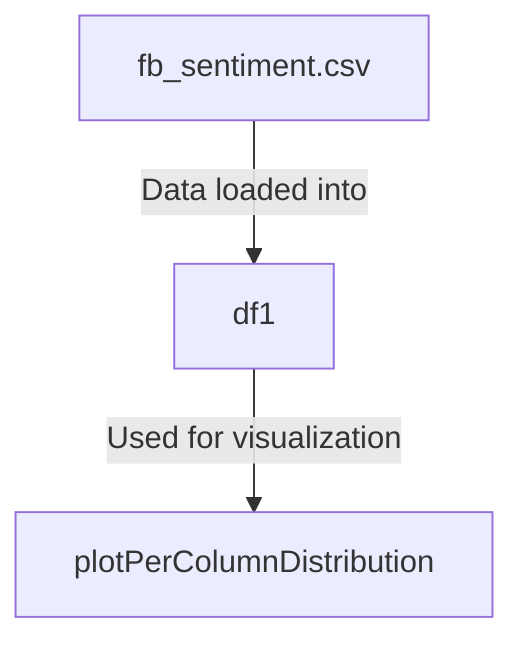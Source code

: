 flowchart TD

%% Node for data source
A[fb_sentiment.csv] -->|Data loaded into| B

%% Node for data variable
B[df1] -->|Used for visualization| C

%% Node for data visualization
C[plotPerColumnDistribution]

%% Annotations
%% A: Represents the CSV file containing raw sentiment data from Facebook posts.
%% B: Represents the DataFrame 'df1' that holds the data after being read from the CSV.
%% C: Represents the data visualization process applied using the df1 DataFrame.